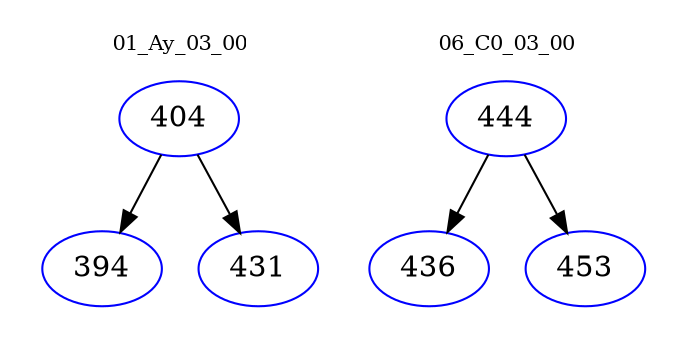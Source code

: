 digraph{
subgraph cluster_0 {
color = white
label = "01_Ay_03_00";
fontsize=10;
T0_404 [label="404", color="blue"]
T0_404 -> T0_394 [color="black"]
T0_394 [label="394", color="blue"]
T0_404 -> T0_431 [color="black"]
T0_431 [label="431", color="blue"]
}
subgraph cluster_1 {
color = white
label = "06_C0_03_00";
fontsize=10;
T1_444 [label="444", color="blue"]
T1_444 -> T1_436 [color="black"]
T1_436 [label="436", color="blue"]
T1_444 -> T1_453 [color="black"]
T1_453 [label="453", color="blue"]
}
}
